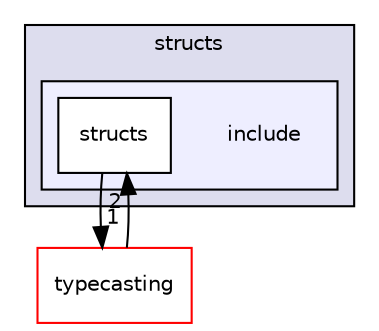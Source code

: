 digraph "include" {
  compound=true
  node [ fontsize="10", fontname="Helvetica"];
  edge [ labelfontsize="10", labelfontname="Helvetica"];
  subgraph clusterdir_639930e6546076602fdb99daad4d48b4 {
    graph [ bgcolor="#ddddee", pencolor="black", label="structs" fontname="Helvetica", fontsize="10", URL="dir_639930e6546076602fdb99daad4d48b4.html"]
  subgraph clusterdir_d71f01fc67610f00b0f1b63348f32409 {
    graph [ bgcolor="#eeeeff", pencolor="black", label="" URL="dir_d71f01fc67610f00b0f1b63348f32409.html"];
    dir_d71f01fc67610f00b0f1b63348f32409 [shape=plaintext label="include"];
    dir_f0b4860d29df25a4aaed16d9490e850a [shape=box label="structs" color="black" fillcolor="white" style="filled" URL="dir_f0b4860d29df25a4aaed16d9490e850a.html"];
  }
  }
  dir_b60a80b5573f59b8d3124d04096ac72b [shape=box label="typecasting" fillcolor="white" style="filled" color="red" URL="dir_b60a80b5573f59b8d3124d04096ac72b.html"];
  dir_b60a80b5573f59b8d3124d04096ac72b->dir_f0b4860d29df25a4aaed16d9490e850a [headlabel="2", labeldistance=1.5 headhref="dir_000153_000083.html"];
  dir_f0b4860d29df25a4aaed16d9490e850a->dir_b60a80b5573f59b8d3124d04096ac72b [headlabel="1", labeldistance=1.5 headhref="dir_000083_000153.html"];
}
